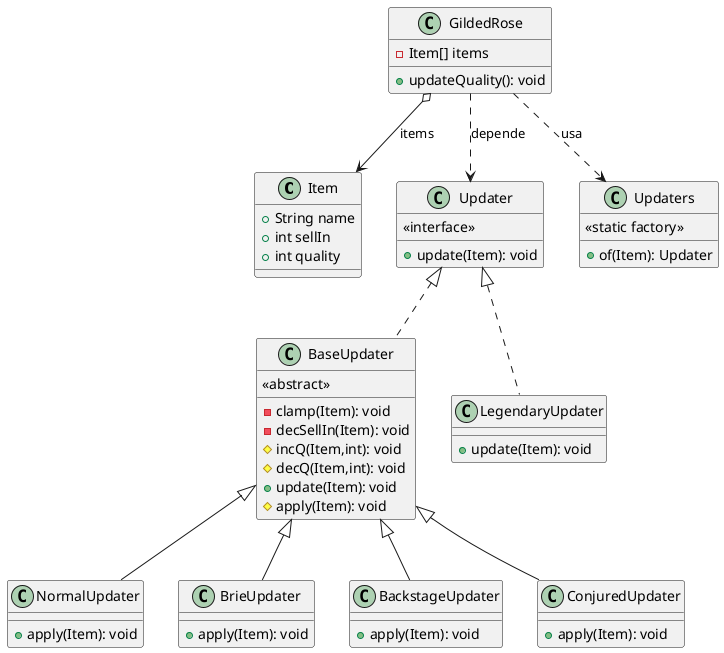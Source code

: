@startuml

class Item {
  +String name
  +int sellIn
  +int quality
}

class Updater {
  <<interface>>
  +update(Item): void
}

class BaseUpdater {
  <<abstract>>
  -clamp(Item): void
  -decSellIn(Item): void
  #incQ(Item,int): void
  #decQ(Item,int): void
  +update(Item): void
  #apply(Item): void
}

Updater <|.. BaseUpdater

class NormalUpdater {
  +apply(Item): void
}
class BrieUpdater {
  +apply(Item): void
}
class BackstageUpdater {
  +apply(Item): void
}
class ConjuredUpdater {
  +apply(Item): void
}
class LegendaryUpdater {
  +update(Item): void
}

BaseUpdater <|-- NormalUpdater
BaseUpdater <|-- BrieUpdater
BaseUpdater <|-- BackstageUpdater
BaseUpdater <|-- ConjuredUpdater
Updater <|.. LegendaryUpdater

class Updaters {
  +of(Item): Updater
  <<static factory>>
}

class GildedRose {
  -Item[] items
  +updateQuality(): void
}

GildedRose o--> Item : items
GildedRose ..> Updater : depende
GildedRose ..> Updaters : usa


@enduml
